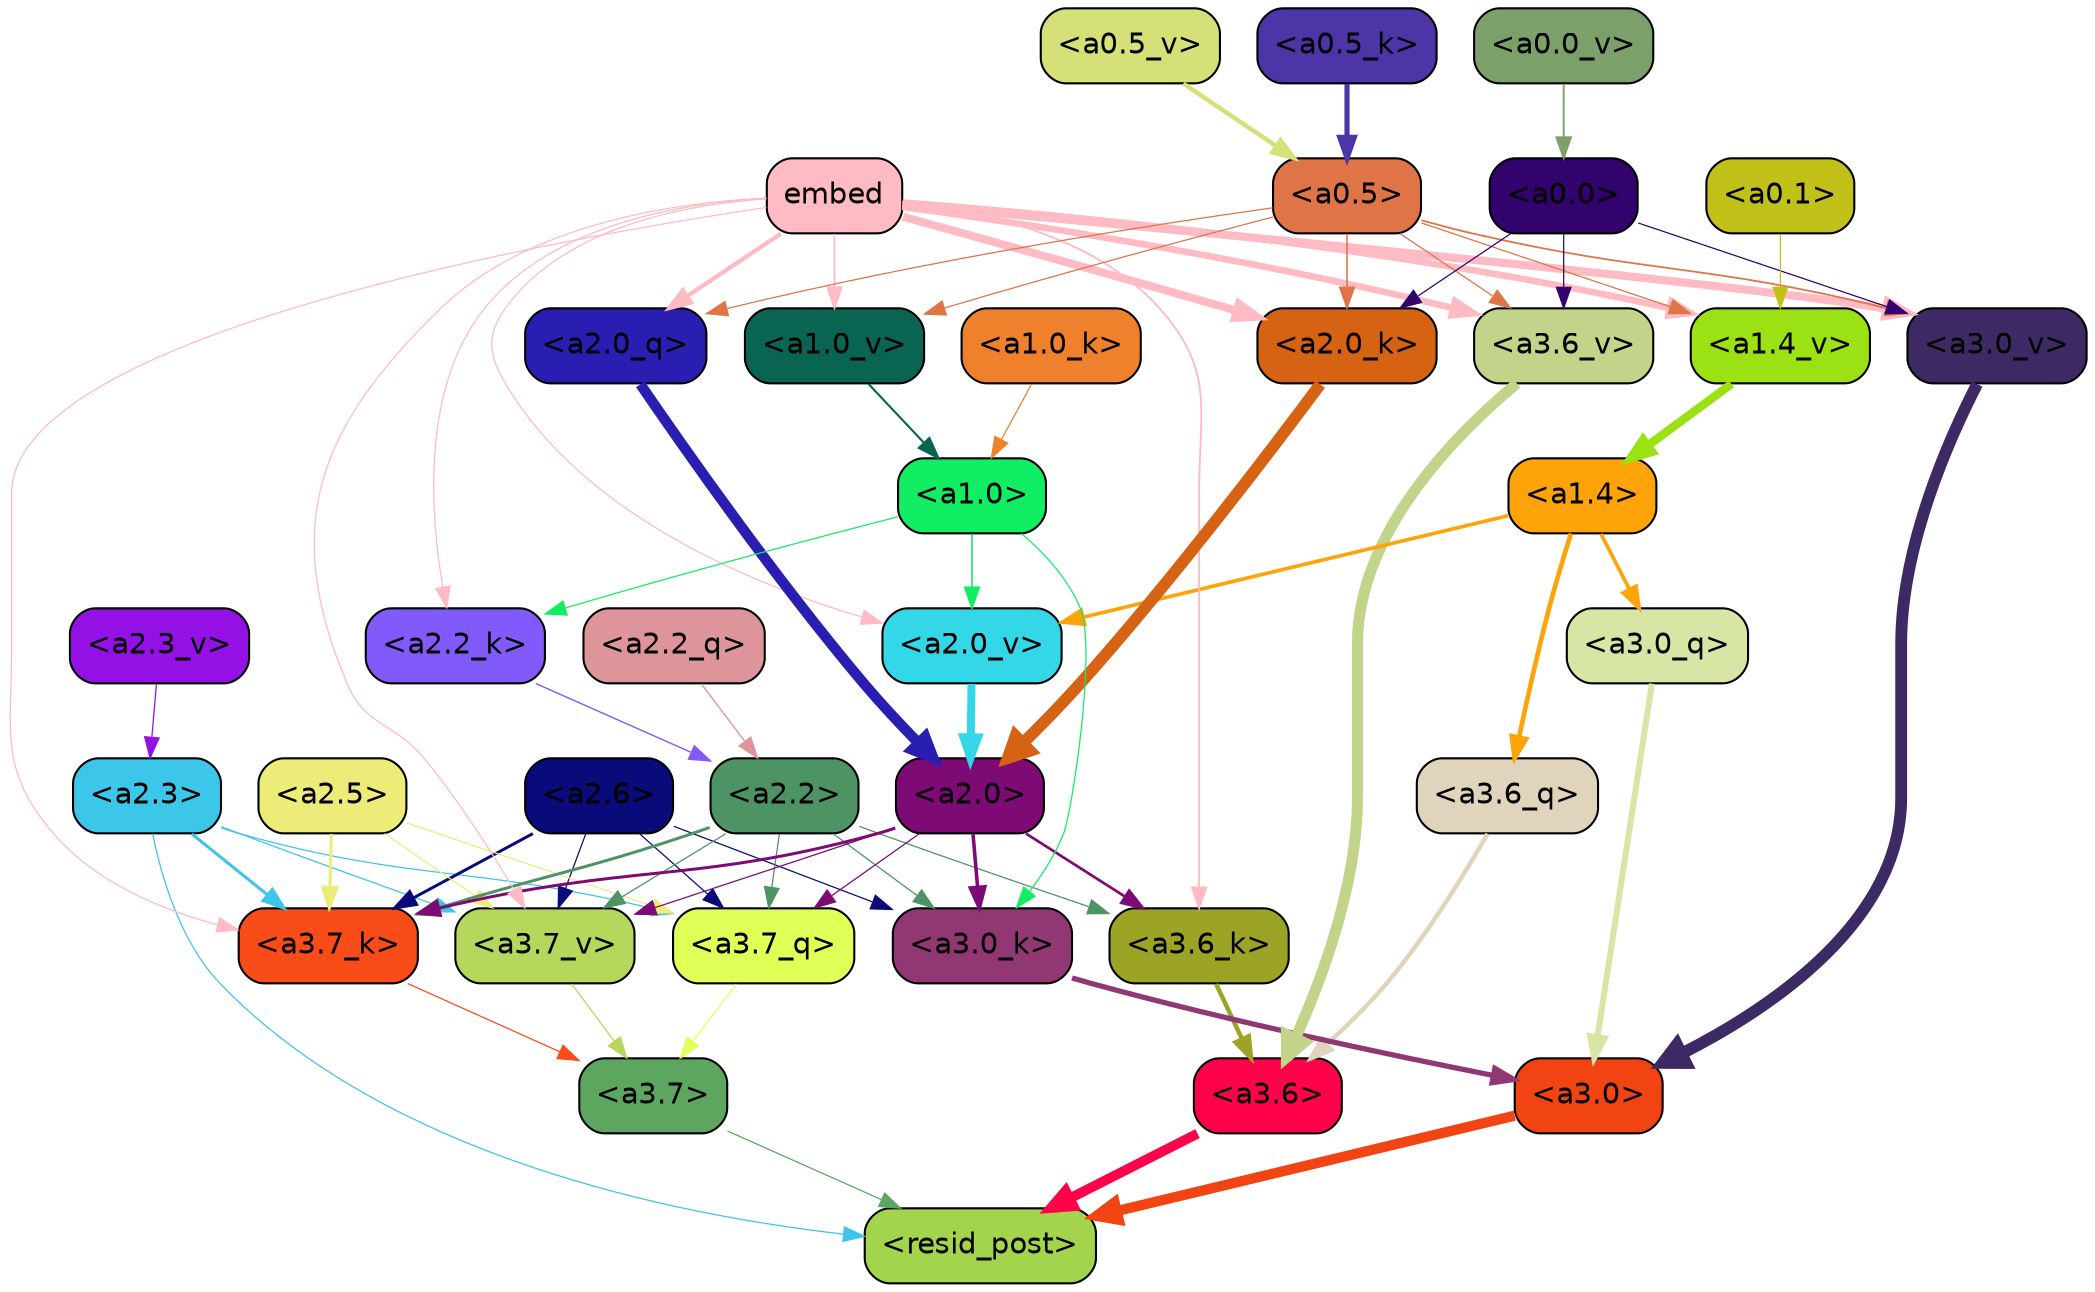 strict digraph "" {
	graph [bgcolor=transparent,
		layout=dot,
		overlap=false,
		splines=true
	];
	"<a3.7>"	[color=black,
		fillcolor="#5ca660",
		fontname=Helvetica,
		shape=box,
		style="filled, rounded"];
	"<resid_post>"	[color=black,
		fillcolor="#a3d54c",
		fontname=Helvetica,
		shape=box,
		style="filled, rounded"];
	"<a3.7>" -> "<resid_post>"	[color="#5ca660",
		penwidth=0.6];
	"<a3.6>"	[color=black,
		fillcolor="#ff0249",
		fontname=Helvetica,
		shape=box,
		style="filled, rounded"];
	"<a3.6>" -> "<resid_post>"	[color="#ff0249",
		penwidth=4.746312499046326];
	"<a3.0>"	[color=black,
		fillcolor="#f24312",
		fontname=Helvetica,
		shape=box,
		style="filled, rounded"];
	"<a3.0>" -> "<resid_post>"	[color="#f24312",
		penwidth=4.896343111991882];
	"<a2.3>"	[color=black,
		fillcolor="#3cc6e9",
		fontname=Helvetica,
		shape=box,
		style="filled, rounded"];
	"<a2.3>" -> "<resid_post>"	[color="#3cc6e9",
		penwidth=0.6];
	"<a3.7_q>"	[color=black,
		fillcolor="#e0ff57",
		fontname=Helvetica,
		shape=box,
		style="filled, rounded"];
	"<a2.3>" -> "<a3.7_q>"	[color="#3cc6e9",
		penwidth=0.6];
	"<a3.7_k>"	[color=black,
		fillcolor="#f94c18",
		fontname=Helvetica,
		shape=box,
		style="filled, rounded"];
	"<a2.3>" -> "<a3.7_k>"	[color="#3cc6e9",
		penwidth=1.467104621231556];
	"<a3.7_v>"	[color=black,
		fillcolor="#b5d75b",
		fontname=Helvetica,
		shape=box,
		style="filled, rounded"];
	"<a2.3>" -> "<a3.7_v>"	[color="#3cc6e9",
		penwidth=0.6];
	"<a3.7_q>" -> "<a3.7>"	[color="#e0ff57",
		penwidth=0.6];
	"<a3.6_q>"	[color=black,
		fillcolor="#e1d4bd",
		fontname=Helvetica,
		shape=box,
		style="filled, rounded"];
	"<a3.6_q>" -> "<a3.6>"	[color="#e1d4bd",
		penwidth=2.160832464694977];
	"<a3.0_q>"	[color=black,
		fillcolor="#d7e5a5",
		fontname=Helvetica,
		shape=box,
		style="filled, rounded"];
	"<a3.0_q>" -> "<a3.0>"	[color="#d7e5a5",
		penwidth=2.870753765106201];
	"<a3.7_k>" -> "<a3.7>"	[color="#f94c18",
		penwidth=0.6];
	"<a3.6_k>"	[color=black,
		fillcolor="#9ca425",
		fontname=Helvetica,
		shape=box,
		style="filled, rounded"];
	"<a3.6_k>" -> "<a3.6>"	[color="#9ca425",
		penwidth=2.13908451795578];
	"<a3.0_k>"	[color=black,
		fillcolor="#913874",
		fontname=Helvetica,
		shape=box,
		style="filled, rounded"];
	"<a3.0_k>" -> "<a3.0>"	[color="#913874",
		penwidth=2.520303964614868];
	"<a3.7_v>" -> "<a3.7>"	[color="#b5d75b",
		penwidth=0.6];
	"<a3.6_v>"	[color=black,
		fillcolor="#c1d489",
		fontname=Helvetica,
		shape=box,
		style="filled, rounded"];
	"<a3.6_v>" -> "<a3.6>"	[color="#c1d489",
		penwidth=5.297133803367615];
	"<a3.0_v>"	[color=black,
		fillcolor="#3d2a64",
		fontname=Helvetica,
		shape=box,
		style="filled, rounded"];
	"<a3.0_v>" -> "<a3.0>"	[color="#3d2a64",
		penwidth=5.680712580680847];
	"<a2.6>"	[color=black,
		fillcolor="#090b7a",
		fontname=Helvetica,
		shape=box,
		style="filled, rounded"];
	"<a2.6>" -> "<a3.7_q>"	[color="#090b7a",
		penwidth=0.6];
	"<a2.6>" -> "<a3.7_k>"	[color="#090b7a",
		penwidth=1.4453159049153328];
	"<a2.6>" -> "<a3.0_k>"	[color="#090b7a",
		penwidth=0.6];
	"<a2.6>" -> "<a3.7_v>"	[color="#090b7a",
		penwidth=0.6];
	"<a2.5>"	[color=black,
		fillcolor="#eeec78",
		fontname=Helvetica,
		shape=box,
		style="filled, rounded"];
	"<a2.5>" -> "<a3.7_q>"	[color="#eeec78",
		penwidth=0.6];
	"<a2.5>" -> "<a3.7_k>"	[color="#eeec78",
		penwidth=1.4526091292500496];
	"<a2.5>" -> "<a3.7_v>"	[color="#eeec78",
		penwidth=0.6];
	"<a2.2>"	[color=black,
		fillcolor="#4d9364",
		fontname=Helvetica,
		shape=box,
		style="filled, rounded"];
	"<a2.2>" -> "<a3.7_q>"	[color="#4d9364",
		penwidth=0.6];
	"<a2.2>" -> "<a3.7_k>"	[color="#4d9364",
		penwidth=1.4310357049107552];
	"<a2.2>" -> "<a3.6_k>"	[color="#4d9364",
		penwidth=0.6];
	"<a2.2>" -> "<a3.0_k>"	[color="#4d9364",
		penwidth=0.6];
	"<a2.2>" -> "<a3.7_v>"	[color="#4d9364",
		penwidth=0.6];
	"<a2.0>"	[color=black,
		fillcolor="#7e0a76",
		fontname=Helvetica,
		shape=box,
		style="filled, rounded"];
	"<a2.0>" -> "<a3.7_q>"	[color="#7e0a76",
		penwidth=0.6];
	"<a2.0>" -> "<a3.7_k>"	[color="#7e0a76",
		penwidth=1.4314699843525887];
	"<a2.0>" -> "<a3.6_k>"	[color="#7e0a76",
		penwidth=1.2950235605239868];
	"<a2.0>" -> "<a3.0_k>"	[color="#7e0a76",
		penwidth=1.712992787361145];
	"<a2.0>" -> "<a3.7_v>"	[color="#7e0a76",
		penwidth=0.6];
	"<a1.4>"	[color=black,
		fillcolor="#fea40a",
		fontname=Helvetica,
		shape=box,
		style="filled, rounded"];
	"<a1.4>" -> "<a3.6_q>"	[color="#fea40a",
		penwidth=2.242796540260315];
	"<a1.4>" -> "<a3.0_q>"	[color="#fea40a",
		penwidth=1.7808996737003326];
	"<a2.0_v>"	[color=black,
		fillcolor="#33d7e8",
		fontname=Helvetica,
		shape=box,
		style="filled, rounded"];
	"<a1.4>" -> "<a2.0_v>"	[color="#fea40a",
		penwidth=1.7603429555892944];
	embed	[color=black,
		fillcolor="#febbc4",
		fontname=Helvetica,
		shape=box,
		style="filled, rounded"];
	embed -> "<a3.7_k>"	[color="#febbc4",
		penwidth=0.6];
	embed -> "<a3.6_k>"	[color="#febbc4",
		penwidth=0.891706109046936];
	embed -> "<a3.7_v>"	[color="#febbc4",
		penwidth=0.6];
	embed -> "<a3.6_v>"	[color="#febbc4",
		penwidth=3.1766927242279053];
	embed -> "<a3.0_v>"	[color="#febbc4",
		penwidth=3.9005755856633186];
	"<a2.0_q>"	[color=black,
		fillcolor="#2a1db2",
		fontname=Helvetica,
		shape=box,
		style="filled, rounded"];
	embed -> "<a2.0_q>"	[color="#febbc4",
		penwidth=2.0810389518737793];
	"<a2.2_k>"	[color=black,
		fillcolor="#8259fb",
		fontname=Helvetica,
		shape=box,
		style="filled, rounded"];
	embed -> "<a2.2_k>"	[color="#febbc4",
		penwidth=0.6];
	"<a2.0_k>"	[color=black,
		fillcolor="#d66314",
		fontname=Helvetica,
		shape=box,
		style="filled, rounded"];
	embed -> "<a2.0_k>"	[color="#febbc4",
		penwidth=3.8915770053863525];
	embed -> "<a2.0_v>"	[color="#febbc4",
		penwidth=0.6];
	"<a1.4_v>"	[color=black,
		fillcolor="#9ce113",
		fontname=Helvetica,
		shape=box,
		style="filled, rounded"];
	embed -> "<a1.4_v>"	[color="#febbc4",
		penwidth=3.201367974281311];
	"<a1.0_v>"	[color=black,
		fillcolor="#096452",
		fontname=Helvetica,
		shape=box,
		style="filled, rounded"];
	embed -> "<a1.0_v>"	[color="#febbc4",
		penwidth=0.8298318386077881];
	"<a1.0>"	[color=black,
		fillcolor="#12ee63",
		fontname=Helvetica,
		shape=box,
		style="filled, rounded"];
	"<a1.0>" -> "<a3.0_k>"	[color="#12ee63",
		penwidth=0.6];
	"<a1.0>" -> "<a2.2_k>"	[color="#12ee63",
		penwidth=0.6];
	"<a1.0>" -> "<a2.0_v>"	[color="#12ee63",
		penwidth=0.7897878289222717];
	"<a0.5>"	[color=black,
		fillcolor="#df7446",
		fontname=Helvetica,
		shape=box,
		style="filled, rounded"];
	"<a0.5>" -> "<a3.6_v>"	[color="#df7446",
		penwidth=0.6];
	"<a0.5>" -> "<a3.0_v>"	[color="#df7446",
		penwidth=0.8493617177009583];
	"<a0.5>" -> "<a2.0_q>"	[color="#df7446",
		penwidth=0.6];
	"<a0.5>" -> "<a2.0_k>"	[color="#df7446",
		penwidth=0.7482255101203918];
	"<a0.5>" -> "<a1.4_v>"	[color="#df7446",
		penwidth=0.6];
	"<a0.5>" -> "<a1.0_v>"	[color="#df7446",
		penwidth=0.6];
	"<a0.0>"	[color=black,
		fillcolor="#32036d",
		fontname=Helvetica,
		shape=box,
		style="filled, rounded"];
	"<a0.0>" -> "<a3.6_v>"	[color="#32036d",
		penwidth=0.6];
	"<a0.0>" -> "<a3.0_v>"	[color="#32036d",
		penwidth=0.6];
	"<a0.0>" -> "<a2.0_k>"	[color="#32036d",
		penwidth=0.6];
	"<a2.2_q>"	[color=black,
		fillcolor="#dd949b",
		fontname=Helvetica,
		shape=box,
		style="filled, rounded"];
	"<a2.2_q>" -> "<a2.2>"	[color="#dd949b",
		penwidth=0.6449352353811264];
	"<a2.0_q>" -> "<a2.0>"	[color="#2a1db2",
		penwidth=5.017253503203392];
	"<a2.2_k>" -> "<a2.2>"	[color="#8259fb",
		penwidth=0.6690489649772644];
	"<a2.0_k>" -> "<a2.0>"	[color="#d66314",
		penwidth=5.656688302755356];
	"<a2.3_v>"	[color=black,
		fillcolor="#9311e4",
		fontname=Helvetica,
		shape=box,
		style="filled, rounded"];
	"<a2.3_v>" -> "<a2.3>"	[color="#9311e4",
		penwidth=0.6];
	"<a2.0_v>" -> "<a2.0>"	[color="#33d7e8",
		penwidth=3.8170836865901947];
	"<a1.0_k>"	[color=black,
		fillcolor="#ef812d",
		fontname=Helvetica,
		shape=box,
		style="filled, rounded"];
	"<a1.0_k>" -> "<a1.0>"	[color="#ef812d",
		penwidth=0.6];
	"<a1.4_v>" -> "<a1.4>"	[color="#9ce113",
		penwidth=4.140247106552124];
	"<a1.0_v>" -> "<a1.0>"	[color="#096452",
		penwidth=1.020309567451477];
	"<a0.1>"	[color=black,
		fillcolor="#c1c11a",
		fontname=Helvetica,
		shape=box,
		style="filled, rounded"];
	"<a0.1>" -> "<a1.4_v>"	[color="#c1c11a",
		penwidth=0.6];
	"<a0.5_k>"	[color=black,
		fillcolor="#4d34a7",
		fontname=Helvetica,
		shape=box,
		style="filled, rounded"];
	"<a0.5_k>" -> "<a0.5>"	[color="#4d34a7",
		penwidth=2.463372588157654];
	"<a0.5_v>"	[color=black,
		fillcolor="#d5e078",
		fontname=Helvetica,
		shape=box,
		style="filled, rounded"];
	"<a0.5_v>" -> "<a0.5>"	[color="#d5e078",
		penwidth=2.1396186351776123];
	"<a0.0_v>"	[color=black,
		fillcolor="#7ba069",
		fontname=Helvetica,
		shape=box,
		style="filled, rounded"];
	"<a0.0_v>" -> "<a0.0>"	[color="#7ba069",
		penwidth=0.9198480844497681];
}
